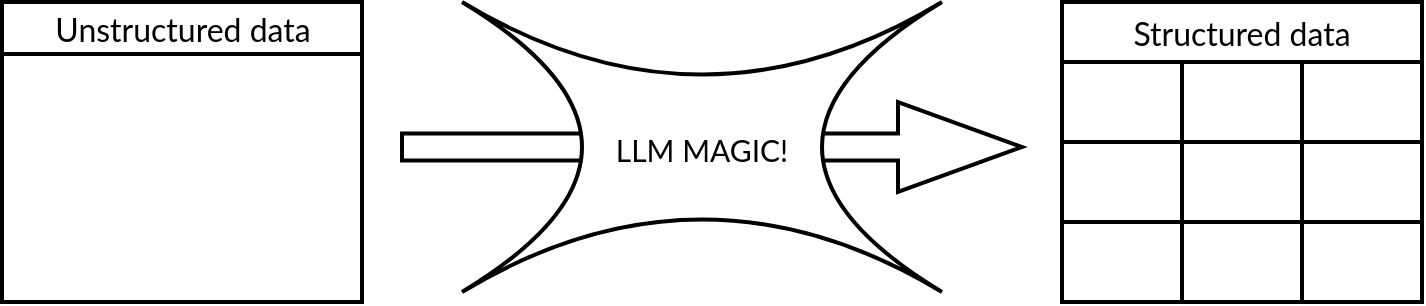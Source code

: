 <mxfile version="24.8.3">
  <diagram name="Page-1" id="EyzyuBWiQ5xc7mBbT9mu">
    <mxGraphModel dx="2074" dy="1125" grid="1" gridSize="10" guides="1" tooltips="1" connect="1" arrows="1" fold="1" page="1" pageScale="1" pageWidth="827" pageHeight="1169" math="0" shadow="0">
      <root>
        <mxCell id="0" />
        <mxCell id="1" parent="0" />
        <mxCell id="ZGhYr59wvX4296-Ci9lB-2" value="Structured data" style="shape=table;startSize=30;container=1;collapsible=0;childLayout=tableLayout;strokeColor=default;fontSize=16;fontFamily=Lato;fontSource=https%3A%2F%2Ffonts.googleapis.com%2Fcss%3Ffamily%3DLato;strokeWidth=2;" vertex="1" parent="1">
          <mxGeometry x="589" y="20" width="180" height="150" as="geometry" />
        </mxCell>
        <mxCell id="ZGhYr59wvX4296-Ci9lB-3" value="" style="shape=tableRow;horizontal=0;startSize=0;swimlaneHead=0;swimlaneBody=0;strokeColor=inherit;top=0;left=0;bottom=0;right=0;collapsible=0;dropTarget=0;fillColor=none;points=[[0,0.5],[1,0.5]];portConstraint=eastwest;fontSize=16;" vertex="1" parent="ZGhYr59wvX4296-Ci9lB-2">
          <mxGeometry y="30" width="180" height="40" as="geometry" />
        </mxCell>
        <mxCell id="ZGhYr59wvX4296-Ci9lB-4" value="" style="shape=partialRectangle;html=1;whiteSpace=wrap;connectable=0;strokeColor=inherit;overflow=hidden;fillColor=none;top=0;left=0;bottom=0;right=0;pointerEvents=1;fontSize=16;" vertex="1" parent="ZGhYr59wvX4296-Ci9lB-3">
          <mxGeometry width="60" height="40" as="geometry">
            <mxRectangle width="60" height="40" as="alternateBounds" />
          </mxGeometry>
        </mxCell>
        <mxCell id="ZGhYr59wvX4296-Ci9lB-5" value="" style="shape=partialRectangle;html=1;whiteSpace=wrap;connectable=0;strokeColor=inherit;overflow=hidden;fillColor=none;top=0;left=0;bottom=0;right=0;pointerEvents=1;fontSize=16;" vertex="1" parent="ZGhYr59wvX4296-Ci9lB-3">
          <mxGeometry x="60" width="60" height="40" as="geometry">
            <mxRectangle width="60" height="40" as="alternateBounds" />
          </mxGeometry>
        </mxCell>
        <mxCell id="ZGhYr59wvX4296-Ci9lB-6" value="" style="shape=partialRectangle;html=1;whiteSpace=wrap;connectable=0;strokeColor=inherit;overflow=hidden;fillColor=none;top=0;left=0;bottom=0;right=0;pointerEvents=1;fontSize=16;" vertex="1" parent="ZGhYr59wvX4296-Ci9lB-3">
          <mxGeometry x="120" width="60" height="40" as="geometry">
            <mxRectangle width="60" height="40" as="alternateBounds" />
          </mxGeometry>
        </mxCell>
        <mxCell id="ZGhYr59wvX4296-Ci9lB-7" value="" style="shape=tableRow;horizontal=0;startSize=0;swimlaneHead=0;swimlaneBody=0;strokeColor=inherit;top=0;left=0;bottom=0;right=0;collapsible=0;dropTarget=0;fillColor=none;points=[[0,0.5],[1,0.5]];portConstraint=eastwest;fontSize=16;" vertex="1" parent="ZGhYr59wvX4296-Ci9lB-2">
          <mxGeometry y="70" width="180" height="40" as="geometry" />
        </mxCell>
        <mxCell id="ZGhYr59wvX4296-Ci9lB-8" value="" style="shape=partialRectangle;html=1;whiteSpace=wrap;connectable=0;strokeColor=inherit;overflow=hidden;fillColor=none;top=0;left=0;bottom=0;right=0;pointerEvents=1;fontSize=16;" vertex="1" parent="ZGhYr59wvX4296-Ci9lB-7">
          <mxGeometry width="60" height="40" as="geometry">
            <mxRectangle width="60" height="40" as="alternateBounds" />
          </mxGeometry>
        </mxCell>
        <mxCell id="ZGhYr59wvX4296-Ci9lB-9" value="" style="shape=partialRectangle;html=1;whiteSpace=wrap;connectable=0;strokeColor=inherit;overflow=hidden;fillColor=none;top=0;left=0;bottom=0;right=0;pointerEvents=1;fontSize=16;" vertex="1" parent="ZGhYr59wvX4296-Ci9lB-7">
          <mxGeometry x="60" width="60" height="40" as="geometry">
            <mxRectangle width="60" height="40" as="alternateBounds" />
          </mxGeometry>
        </mxCell>
        <mxCell id="ZGhYr59wvX4296-Ci9lB-10" value="" style="shape=partialRectangle;html=1;whiteSpace=wrap;connectable=0;strokeColor=inherit;overflow=hidden;fillColor=none;top=0;left=0;bottom=0;right=0;pointerEvents=1;fontSize=16;" vertex="1" parent="ZGhYr59wvX4296-Ci9lB-7">
          <mxGeometry x="120" width="60" height="40" as="geometry">
            <mxRectangle width="60" height="40" as="alternateBounds" />
          </mxGeometry>
        </mxCell>
        <mxCell id="ZGhYr59wvX4296-Ci9lB-11" value="" style="shape=tableRow;horizontal=0;startSize=0;swimlaneHead=0;swimlaneBody=0;strokeColor=inherit;top=0;left=0;bottom=0;right=0;collapsible=0;dropTarget=0;fillColor=none;points=[[0,0.5],[1,0.5]];portConstraint=eastwest;fontSize=16;" vertex="1" parent="ZGhYr59wvX4296-Ci9lB-2">
          <mxGeometry y="110" width="180" height="40" as="geometry" />
        </mxCell>
        <mxCell id="ZGhYr59wvX4296-Ci9lB-12" value="" style="shape=partialRectangle;html=1;whiteSpace=wrap;connectable=0;strokeColor=inherit;overflow=hidden;fillColor=none;top=0;left=0;bottom=0;right=0;pointerEvents=1;fontSize=16;" vertex="1" parent="ZGhYr59wvX4296-Ci9lB-11">
          <mxGeometry width="60" height="40" as="geometry">
            <mxRectangle width="60" height="40" as="alternateBounds" />
          </mxGeometry>
        </mxCell>
        <mxCell id="ZGhYr59wvX4296-Ci9lB-13" value="" style="shape=partialRectangle;html=1;whiteSpace=wrap;connectable=0;strokeColor=inherit;overflow=hidden;fillColor=none;top=0;left=0;bottom=0;right=0;pointerEvents=1;fontSize=16;" vertex="1" parent="ZGhYr59wvX4296-Ci9lB-11">
          <mxGeometry x="60" width="60" height="40" as="geometry">
            <mxRectangle width="60" height="40" as="alternateBounds" />
          </mxGeometry>
        </mxCell>
        <mxCell id="ZGhYr59wvX4296-Ci9lB-14" value="" style="shape=partialRectangle;html=1;whiteSpace=wrap;connectable=0;strokeColor=inherit;overflow=hidden;fillColor=none;top=0;left=0;bottom=0;right=0;pointerEvents=1;fontSize=16;" vertex="1" parent="ZGhYr59wvX4296-Ci9lB-11">
          <mxGeometry x="120" width="60" height="40" as="geometry">
            <mxRectangle width="60" height="40" as="alternateBounds" />
          </mxGeometry>
        </mxCell>
        <mxCell id="ZGhYr59wvX4296-Ci9lB-15" value="&lt;div style=&quot;font-size: 16px;&quot;&gt;Unstructured data&lt;/div&gt;" style="swimlane;fontStyle=0;childLayout=stackLayout;horizontal=1;startSize=26;horizontalStack=0;resizeParent=1;resizeParentMax=0;resizeLast=0;collapsible=1;marginBottom=0;html=1;strokeWidth=2;fontFamily=Lato;fontSource=https%3A%2F%2Ffonts.googleapis.com%2Fcss%3Ffamily%3DLato;fontSize=16;" vertex="1" parent="1">
          <mxGeometry x="59" y="20" width="180" height="150" as="geometry" />
        </mxCell>
        <mxCell id="ZGhYr59wvX4296-Ci9lB-21" value="" style="shape=singleArrow;whiteSpace=wrap;html=1;strokeWidth=2;" vertex="1" parent="1">
          <mxGeometry x="259" y="70" width="310" height="45" as="geometry" />
        </mxCell>
        <mxCell id="ZGhYr59wvX4296-Ci9lB-19" value="LLM MAGIC!" style="shape=switch;whiteSpace=wrap;html=1;strokeWidth=2;fontSize=15;fontFamily=Lato;fontSource=https%3A%2F%2Ffonts.googleapis.com%2Fcss%3Ffamily%3DLato;" vertex="1" parent="1">
          <mxGeometry x="289" y="20" width="240" height="145" as="geometry" />
        </mxCell>
      </root>
    </mxGraphModel>
  </diagram>
</mxfile>
